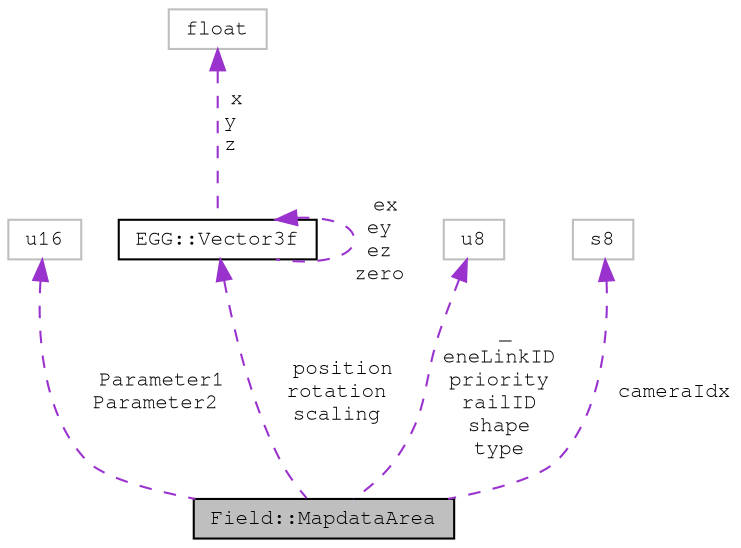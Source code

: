 digraph "Field::MapdataArea"
{
 // LATEX_PDF_SIZE
  edge [fontname="FreeMono",fontsize="10",labelfontname="FreeMono",labelfontsize="10"];
  node [fontname="FreeMono",fontsize="10",shape=record];
  Node1 [label="Field::MapdataArea",height=0.2,width=0.4,color="black", fillcolor="grey75", style="filled", fontcolor="black",tooltip=" "];
  Node2 -> Node1 [dir="back",color="darkorchid3",fontsize="10",style="dashed",label=" Parameter1\nParameter2" ,fontname="FreeMono"];
  Node2 [label="u16",height=0.2,width=0.4,color="grey75", fillcolor="white", style="filled",tooltip=" "];
  Node3 -> Node1 [dir="back",color="darkorchid3",fontsize="10",style="dashed",label=" position\nrotation\nscaling" ,fontname="FreeMono"];
  Node3 [label="EGG::Vector3f",height=0.2,width=0.4,color="black", fillcolor="white", style="filled",URL="$struct_e_g_g_1_1_vector3f.html",tooltip=" "];
  Node4 -> Node3 [dir="back",color="darkorchid3",fontsize="10",style="dashed",label=" x\ny\nz" ,fontname="FreeMono"];
  Node4 [label="float",height=0.2,width=0.4,color="grey75", fillcolor="white", style="filled",tooltip=" "];
  Node3 -> Node3 [dir="back",color="darkorchid3",fontsize="10",style="dashed",label=" ex\ney\nez\nzero" ,fontname="FreeMono"];
  Node5 -> Node1 [dir="back",color="darkorchid3",fontsize="10",style="dashed",label=" _\neneLinkID\npriority\nrailID\nshape\ntype" ,fontname="FreeMono"];
  Node5 [label="u8",height=0.2,width=0.4,color="grey75", fillcolor="white", style="filled",tooltip=" "];
  Node6 -> Node1 [dir="back",color="darkorchid3",fontsize="10",style="dashed",label=" cameraIdx" ,fontname="FreeMono"];
  Node6 [label="s8",height=0.2,width=0.4,color="grey75", fillcolor="white", style="filled",tooltip=" "];
}
